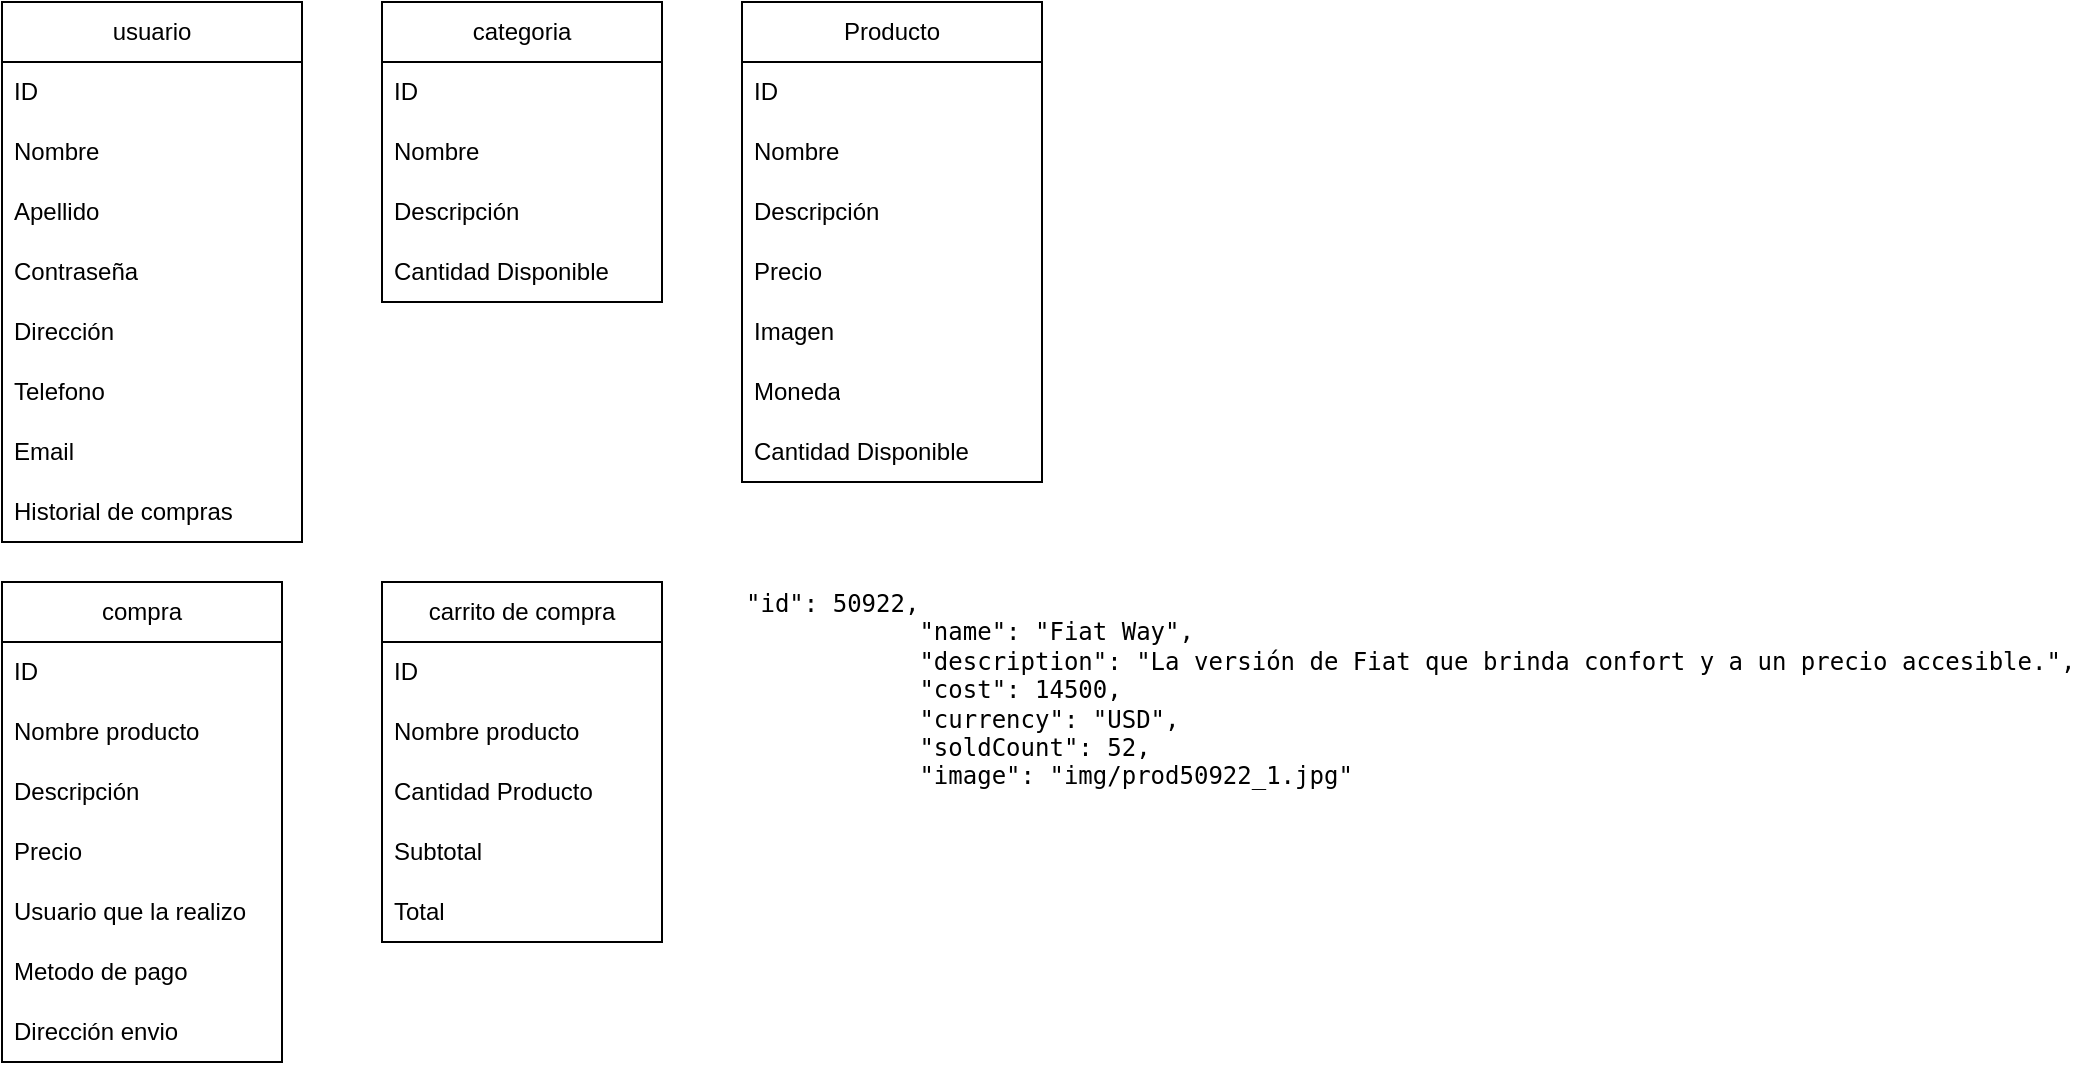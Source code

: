<mxfile version="21.6.8" type="google">
  <diagram id="R2lEEEUBdFMjLlhIrx00" name="Page-1">
    <mxGraphModel dx="880" dy="1538" grid="1" gridSize="10" guides="1" tooltips="1" connect="1" arrows="1" fold="1" page="1" pageScale="1" pageWidth="850" pageHeight="1100" math="0" shadow="0" extFonts="Permanent Marker^https://fonts.googleapis.com/css?family=Permanent+Marker">
      <root>
        <mxCell id="0" />
        <mxCell id="1" parent="0" />
        <mxCell id="wLaKR3IWXPW0_ohgOAP8-1" value="usuario" style="swimlane;fontStyle=0;childLayout=stackLayout;horizontal=1;startSize=30;horizontalStack=0;resizeParent=1;resizeParentMax=0;resizeLast=0;collapsible=1;marginBottom=0;whiteSpace=wrap;html=1;" parent="1" vertex="1">
          <mxGeometry x="90" y="-1050" width="150" height="270" as="geometry" />
        </mxCell>
        <mxCell id="wLaKR3IWXPW0_ohgOAP8-3" value="ID" style="text;strokeColor=none;fillColor=none;align=left;verticalAlign=middle;spacingLeft=4;spacingRight=4;overflow=hidden;points=[[0,0.5],[1,0.5]];portConstraint=eastwest;rotatable=0;whiteSpace=wrap;html=1;" parent="wLaKR3IWXPW0_ohgOAP8-1" vertex="1">
          <mxGeometry y="30" width="150" height="30" as="geometry" />
        </mxCell>
        <mxCell id="wLaKR3IWXPW0_ohgOAP8-2" value="Nombre" style="text;strokeColor=none;fillColor=none;align=left;verticalAlign=middle;spacingLeft=4;spacingRight=4;overflow=hidden;points=[[0,0.5],[1,0.5]];portConstraint=eastwest;rotatable=0;whiteSpace=wrap;html=1;" parent="wLaKR3IWXPW0_ohgOAP8-1" vertex="1">
          <mxGeometry y="60" width="150" height="30" as="geometry" />
        </mxCell>
        <mxCell id="wLaKR3IWXPW0_ohgOAP8-4" value="Apellido" style="text;strokeColor=none;fillColor=none;align=left;verticalAlign=middle;spacingLeft=4;spacingRight=4;overflow=hidden;points=[[0,0.5],[1,0.5]];portConstraint=eastwest;rotatable=0;whiteSpace=wrap;html=1;" parent="wLaKR3IWXPW0_ohgOAP8-1" vertex="1">
          <mxGeometry y="90" width="150" height="30" as="geometry" />
        </mxCell>
        <mxCell id="A-vio_u8uEPjca7kCrLp-3" value="Contraseña" style="text;strokeColor=none;fillColor=none;align=left;verticalAlign=middle;spacingLeft=4;spacingRight=4;overflow=hidden;points=[[0,0.5],[1,0.5]];portConstraint=eastwest;rotatable=0;whiteSpace=wrap;html=1;" parent="wLaKR3IWXPW0_ohgOAP8-1" vertex="1">
          <mxGeometry y="120" width="150" height="30" as="geometry" />
        </mxCell>
        <mxCell id="i2k69LX9DKpGmBEKh-JL-34" value="Dirección" style="text;strokeColor=none;fillColor=none;align=left;verticalAlign=middle;spacingLeft=4;spacingRight=4;overflow=hidden;points=[[0,0.5],[1,0.5]];portConstraint=eastwest;rotatable=0;whiteSpace=wrap;html=1;" parent="wLaKR3IWXPW0_ohgOAP8-1" vertex="1">
          <mxGeometry y="150" width="150" height="30" as="geometry" />
        </mxCell>
        <mxCell id="i2k69LX9DKpGmBEKh-JL-35" value="Telefono" style="text;strokeColor=none;fillColor=none;align=left;verticalAlign=middle;spacingLeft=4;spacingRight=4;overflow=hidden;points=[[0,0.5],[1,0.5]];portConstraint=eastwest;rotatable=0;whiteSpace=wrap;html=1;" parent="wLaKR3IWXPW0_ohgOAP8-1" vertex="1">
          <mxGeometry y="180" width="150" height="30" as="geometry" />
        </mxCell>
        <mxCell id="A-vio_u8uEPjca7kCrLp-30" value="Email" style="text;strokeColor=none;fillColor=none;align=left;verticalAlign=middle;spacingLeft=4;spacingRight=4;overflow=hidden;points=[[0,0.5],[1,0.5]];portConstraint=eastwest;rotatable=0;whiteSpace=wrap;html=1;" parent="wLaKR3IWXPW0_ohgOAP8-1" vertex="1">
          <mxGeometry y="210" width="150" height="30" as="geometry" />
        </mxCell>
        <mxCell id="i2k69LX9DKpGmBEKh-JL-36" value="Historial de compras" style="text;strokeColor=none;fillColor=none;align=left;verticalAlign=middle;spacingLeft=4;spacingRight=4;overflow=hidden;points=[[0,0.5],[1,0.5]];portConstraint=eastwest;rotatable=0;whiteSpace=wrap;html=1;" parent="wLaKR3IWXPW0_ohgOAP8-1" vertex="1">
          <mxGeometry y="240" width="150" height="30" as="geometry" />
        </mxCell>
        <mxCell id="i2k69LX9DKpGmBEKh-JL-5" value="categoria" style="swimlane;fontStyle=0;childLayout=stackLayout;horizontal=1;startSize=30;horizontalStack=0;resizeParent=1;resizeParentMax=0;resizeLast=0;collapsible=1;marginBottom=0;whiteSpace=wrap;html=1;" parent="1" vertex="1">
          <mxGeometry x="280" y="-1050" width="140" height="150" as="geometry" />
        </mxCell>
        <mxCell id="i2k69LX9DKpGmBEKh-JL-6" value="ID" style="text;strokeColor=none;fillColor=none;align=left;verticalAlign=middle;spacingLeft=4;spacingRight=4;overflow=hidden;points=[[0,0.5],[1,0.5]];portConstraint=eastwest;rotatable=0;whiteSpace=wrap;html=1;" parent="i2k69LX9DKpGmBEKh-JL-5" vertex="1">
          <mxGeometry y="30" width="140" height="30" as="geometry" />
        </mxCell>
        <mxCell id="i2k69LX9DKpGmBEKh-JL-7" value="Nombre" style="text;strokeColor=none;fillColor=none;align=left;verticalAlign=middle;spacingLeft=4;spacingRight=4;overflow=hidden;points=[[0,0.5],[1,0.5]];portConstraint=eastwest;rotatable=0;whiteSpace=wrap;html=1;" parent="i2k69LX9DKpGmBEKh-JL-5" vertex="1">
          <mxGeometry y="60" width="140" height="30" as="geometry" />
        </mxCell>
        <mxCell id="i2k69LX9DKpGmBEKh-JL-31" value="Descripción" style="text;strokeColor=none;fillColor=none;align=left;verticalAlign=middle;spacingLeft=4;spacingRight=4;overflow=hidden;points=[[0,0.5],[1,0.5]];portConstraint=eastwest;rotatable=0;whiteSpace=wrap;html=1;" parent="i2k69LX9DKpGmBEKh-JL-5" vertex="1">
          <mxGeometry y="90" width="140" height="30" as="geometry" />
        </mxCell>
        <mxCell id="A-vio_u8uEPjca7kCrLp-14" value="Cantidad Disponible" style="text;strokeColor=none;fillColor=none;align=left;verticalAlign=middle;spacingLeft=4;spacingRight=4;overflow=hidden;points=[[0,0.5],[1,0.5]];portConstraint=eastwest;rotatable=0;whiteSpace=wrap;html=1;" parent="i2k69LX9DKpGmBEKh-JL-5" vertex="1">
          <mxGeometry y="120" width="140" height="30" as="geometry" />
        </mxCell>
        <mxCell id="i2k69LX9DKpGmBEKh-JL-8" value="compra" style="swimlane;fontStyle=0;childLayout=stackLayout;horizontal=1;startSize=30;horizontalStack=0;resizeParent=1;resizeParentMax=0;resizeLast=0;collapsible=1;marginBottom=0;whiteSpace=wrap;html=1;" parent="1" vertex="1">
          <mxGeometry x="90" y="-760" width="140" height="240" as="geometry" />
        </mxCell>
        <mxCell id="i2k69LX9DKpGmBEKh-JL-9" value="ID" style="text;strokeColor=none;fillColor=none;align=left;verticalAlign=middle;spacingLeft=4;spacingRight=4;overflow=hidden;points=[[0,0.5],[1,0.5]];portConstraint=eastwest;rotatable=0;whiteSpace=wrap;html=1;" parent="i2k69LX9DKpGmBEKh-JL-8" vertex="1">
          <mxGeometry y="30" width="140" height="30" as="geometry" />
        </mxCell>
        <mxCell id="i2k69LX9DKpGmBEKh-JL-10" value="Nombre producto" style="text;strokeColor=none;fillColor=none;align=left;verticalAlign=middle;spacingLeft=4;spacingRight=4;overflow=hidden;points=[[0,0.5],[1,0.5]];portConstraint=eastwest;rotatable=0;whiteSpace=wrap;html=1;" parent="i2k69LX9DKpGmBEKh-JL-8" vertex="1">
          <mxGeometry y="60" width="140" height="30" as="geometry" />
        </mxCell>
        <mxCell id="i2k69LX9DKpGmBEKh-JL-11" value="Descripción" style="text;strokeColor=none;fillColor=none;align=left;verticalAlign=middle;spacingLeft=4;spacingRight=4;overflow=hidden;points=[[0,0.5],[1,0.5]];portConstraint=eastwest;rotatable=0;whiteSpace=wrap;html=1;" parent="i2k69LX9DKpGmBEKh-JL-8" vertex="1">
          <mxGeometry y="90" width="140" height="30" as="geometry" />
        </mxCell>
        <mxCell id="A-vio_u8uEPjca7kCrLp-11" value="Precio" style="text;strokeColor=none;fillColor=none;align=left;verticalAlign=middle;spacingLeft=4;spacingRight=4;overflow=hidden;points=[[0,0.5],[1,0.5]];portConstraint=eastwest;rotatable=0;whiteSpace=wrap;html=1;" parent="i2k69LX9DKpGmBEKh-JL-8" vertex="1">
          <mxGeometry y="120" width="140" height="30" as="geometry" />
        </mxCell>
        <mxCell id="i2k69LX9DKpGmBEKh-JL-32" value="Usuario que la realizo" style="text;strokeColor=none;fillColor=none;align=left;verticalAlign=middle;spacingLeft=4;spacingRight=4;overflow=hidden;points=[[0,0.5],[1,0.5]];portConstraint=eastwest;rotatable=0;whiteSpace=wrap;html=1;" parent="i2k69LX9DKpGmBEKh-JL-8" vertex="1">
          <mxGeometry y="150" width="140" height="30" as="geometry" />
        </mxCell>
        <mxCell id="i2k69LX9DKpGmBEKh-JL-37" value="Metodo de pago" style="text;strokeColor=none;fillColor=none;align=left;verticalAlign=middle;spacingLeft=4;spacingRight=4;overflow=hidden;points=[[0,0.5],[1,0.5]];portConstraint=eastwest;rotatable=0;whiteSpace=wrap;html=1;" parent="i2k69LX9DKpGmBEKh-JL-8" vertex="1">
          <mxGeometry y="180" width="140" height="30" as="geometry" />
        </mxCell>
        <mxCell id="i2k69LX9DKpGmBEKh-JL-38" value="Dirección envio" style="text;strokeColor=none;fillColor=none;align=left;verticalAlign=middle;spacingLeft=4;spacingRight=4;overflow=hidden;points=[[0,0.5],[1,0.5]];portConstraint=eastwest;rotatable=0;whiteSpace=wrap;html=1;" parent="i2k69LX9DKpGmBEKh-JL-8" vertex="1">
          <mxGeometry y="210" width="140" height="30" as="geometry" />
        </mxCell>
        <mxCell id="i2k69LX9DKpGmBEKh-JL-12" value="carrito de compra" style="swimlane;fontStyle=0;childLayout=stackLayout;horizontal=1;startSize=30;horizontalStack=0;resizeParent=1;resizeParentMax=0;resizeLast=0;collapsible=1;marginBottom=0;whiteSpace=wrap;html=1;" parent="1" vertex="1">
          <mxGeometry x="280" y="-760" width="140" height="180" as="geometry" />
        </mxCell>
        <mxCell id="i2k69LX9DKpGmBEKh-JL-13" value="ID" style="text;strokeColor=none;fillColor=none;align=left;verticalAlign=middle;spacingLeft=4;spacingRight=4;overflow=hidden;points=[[0,0.5],[1,0.5]];portConstraint=eastwest;rotatable=0;whiteSpace=wrap;html=1;" parent="i2k69LX9DKpGmBEKh-JL-12" vertex="1">
          <mxGeometry y="30" width="140" height="30" as="geometry" />
        </mxCell>
        <mxCell id="i2k69LX9DKpGmBEKh-JL-15" value="Nombre producto" style="text;strokeColor=none;fillColor=none;align=left;verticalAlign=middle;spacingLeft=4;spacingRight=4;overflow=hidden;points=[[0,0.5],[1,0.5]];portConstraint=eastwest;rotatable=0;whiteSpace=wrap;html=1;" parent="i2k69LX9DKpGmBEKh-JL-12" vertex="1">
          <mxGeometry y="60" width="140" height="30" as="geometry" />
        </mxCell>
        <mxCell id="A-vio_u8uEPjca7kCrLp-4" value="Cantidad Producto" style="text;strokeColor=none;fillColor=none;align=left;verticalAlign=middle;spacingLeft=4;spacingRight=4;overflow=hidden;points=[[0,0.5],[1,0.5]];portConstraint=eastwest;rotatable=0;whiteSpace=wrap;html=1;" parent="i2k69LX9DKpGmBEKh-JL-12" vertex="1">
          <mxGeometry y="90" width="140" height="30" as="geometry" />
        </mxCell>
        <mxCell id="A-vio_u8uEPjca7kCrLp-12" value="Subtotal" style="text;strokeColor=none;fillColor=none;align=left;verticalAlign=middle;spacingLeft=4;spacingRight=4;overflow=hidden;points=[[0,0.5],[1,0.5]];portConstraint=eastwest;rotatable=0;whiteSpace=wrap;html=1;" parent="i2k69LX9DKpGmBEKh-JL-12" vertex="1">
          <mxGeometry y="120" width="140" height="30" as="geometry" />
        </mxCell>
        <mxCell id="A-vio_u8uEPjca7kCrLp-13" value="Total" style="text;strokeColor=none;fillColor=none;align=left;verticalAlign=middle;spacingLeft=4;spacingRight=4;overflow=hidden;points=[[0,0.5],[1,0.5]];portConstraint=eastwest;rotatable=0;whiteSpace=wrap;html=1;" parent="i2k69LX9DKpGmBEKh-JL-12" vertex="1">
          <mxGeometry y="150" width="140" height="30" as="geometry" />
        </mxCell>
        <mxCell id="i2k69LX9DKpGmBEKh-JL-23" value="Producto" style="swimlane;fontStyle=0;childLayout=stackLayout;horizontal=1;startSize=30;horizontalStack=0;resizeParent=1;resizeParentMax=0;resizeLast=0;collapsible=1;marginBottom=0;whiteSpace=wrap;html=1;" parent="1" vertex="1">
          <mxGeometry x="460" y="-1050" width="150" height="240" as="geometry" />
        </mxCell>
        <mxCell id="i2k69LX9DKpGmBEKh-JL-24" value="ID" style="text;strokeColor=none;fillColor=none;align=left;verticalAlign=middle;spacingLeft=4;spacingRight=4;overflow=hidden;points=[[0,0.5],[1,0.5]];portConstraint=eastwest;rotatable=0;whiteSpace=wrap;html=1;" parent="i2k69LX9DKpGmBEKh-JL-23" vertex="1">
          <mxGeometry y="30" width="150" height="30" as="geometry" />
        </mxCell>
        <mxCell id="i2k69LX9DKpGmBEKh-JL-25" value="Nombre" style="text;strokeColor=none;fillColor=none;align=left;verticalAlign=middle;spacingLeft=4;spacingRight=4;overflow=hidden;points=[[0,0.5],[1,0.5]];portConstraint=eastwest;rotatable=0;whiteSpace=wrap;html=1;" parent="i2k69LX9DKpGmBEKh-JL-23" vertex="1">
          <mxGeometry y="60" width="150" height="30" as="geometry" />
        </mxCell>
        <mxCell id="i2k69LX9DKpGmBEKh-JL-26" value="Descripción" style="text;strokeColor=none;fillColor=none;align=left;verticalAlign=middle;spacingLeft=4;spacingRight=4;overflow=hidden;points=[[0,0.5],[1,0.5]];portConstraint=eastwest;rotatable=0;whiteSpace=wrap;html=1;" parent="i2k69LX9DKpGmBEKh-JL-23" vertex="1">
          <mxGeometry y="90" width="150" height="30" as="geometry" />
        </mxCell>
        <mxCell id="A-vio_u8uEPjca7kCrLp-6" value="Precio" style="text;strokeColor=none;fillColor=none;align=left;verticalAlign=middle;spacingLeft=4;spacingRight=4;overflow=hidden;points=[[0,0.5],[1,0.5]];portConstraint=eastwest;rotatable=0;whiteSpace=wrap;html=1;" parent="i2k69LX9DKpGmBEKh-JL-23" vertex="1">
          <mxGeometry y="120" width="150" height="30" as="geometry" />
        </mxCell>
        <mxCell id="A-vio_u8uEPjca7kCrLp-7" value="Imagen" style="text;strokeColor=none;fillColor=none;align=left;verticalAlign=middle;spacingLeft=4;spacingRight=4;overflow=hidden;points=[[0,0.5],[1,0.5]];portConstraint=eastwest;rotatable=0;whiteSpace=wrap;html=1;" parent="i2k69LX9DKpGmBEKh-JL-23" vertex="1">
          <mxGeometry y="150" width="150" height="30" as="geometry" />
        </mxCell>
        <mxCell id="i2k69LX9DKpGmBEKh-JL-30" value="Moneda" style="text;strokeColor=none;fillColor=none;align=left;verticalAlign=middle;spacingLeft=4;spacingRight=4;overflow=hidden;points=[[0,0.5],[1,0.5]];portConstraint=eastwest;rotatable=0;whiteSpace=wrap;html=1;" parent="i2k69LX9DKpGmBEKh-JL-23" vertex="1">
          <mxGeometry y="180" width="150" height="30" as="geometry" />
        </mxCell>
        <mxCell id="A-vio_u8uEPjca7kCrLp-29" value="Cantidad Disponible" style="text;strokeColor=none;fillColor=none;align=left;verticalAlign=middle;spacingLeft=4;spacingRight=4;overflow=hidden;points=[[0,0.5],[1,0.5]];portConstraint=eastwest;rotatable=0;whiteSpace=wrap;html=1;" parent="i2k69LX9DKpGmBEKh-JL-23" vertex="1">
          <mxGeometry y="210" width="150" height="30" as="geometry" />
        </mxCell>
        <mxCell id="A-vio_u8uEPjca7kCrLp-10" value="&lt;pre style=&quot;color: rgb(0, 0, 0); font-style: normal; font-variant-ligatures: normal; font-variant-caps: normal; font-weight: 400; letter-spacing: normal; orphans: 2; text-align: start; text-indent: 0px; text-transform: none; widows: 2; word-spacing: 0px; -webkit-text-stroke-width: 0px; text-decoration-thickness: initial; text-decoration-style: initial; text-decoration-color: initial; overflow-wrap: break-word;&quot;&gt;&quot;id&quot;: 50922,&#xa;            &quot;name&quot;: &quot;Fiat Way&quot;,&#xa;            &quot;description&quot;: &quot;La versión de Fiat que brinda confort y a un precio accesible.&quot;,&#xa;            &quot;cost&quot;: 14500,&#xa;            &quot;currency&quot;: &quot;USD&quot;,&#xa;            &quot;soldCount&quot;: 52,&#xa;            &quot;image&quot;: &quot;img/prod50922_1.jpg&quot;&lt;/pre&gt;" style="text;whiteSpace=wrap;html=1;" parent="1" vertex="1">
          <mxGeometry x="460" y="-775" width="560" height="150" as="geometry" />
        </mxCell>
      </root>
    </mxGraphModel>
  </diagram>
</mxfile>
